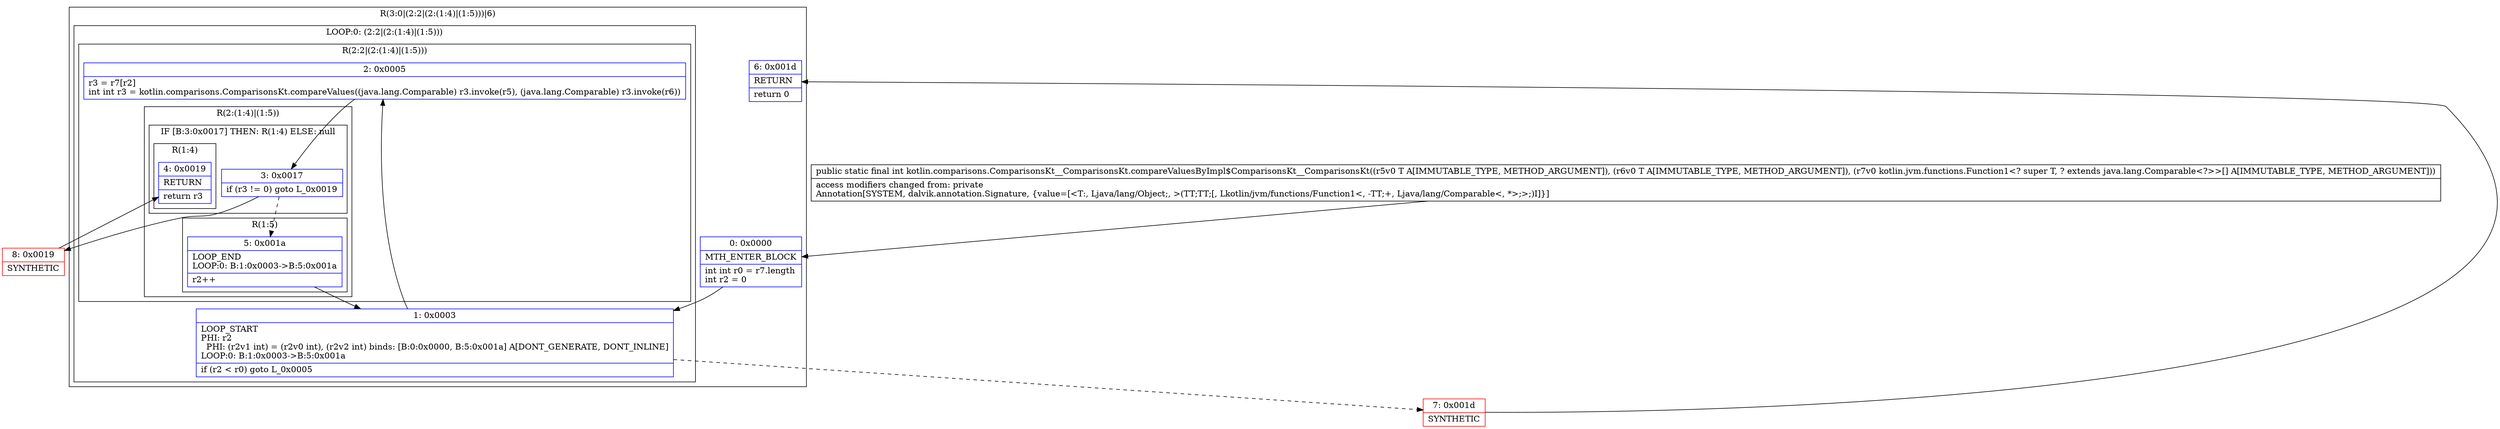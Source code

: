 digraph "CFG forkotlin.comparisons.ComparisonsKt__ComparisonsKt.compareValuesByImpl$ComparisonsKt__ComparisonsKt(Ljava\/lang\/Object;Ljava\/lang\/Object;[Lkotlin\/jvm\/functions\/Function1;)I" {
subgraph cluster_Region_721528187 {
label = "R(3:0|(2:2|(2:(1:4)|(1:5)))|6)";
node [shape=record,color=blue];
Node_0 [shape=record,label="{0\:\ 0x0000|MTH_ENTER_BLOCK\l|int int r0 = r7.length\lint r2 = 0\l}"];
subgraph cluster_LoopRegion_355600552 {
label = "LOOP:0: (2:2|(2:(1:4)|(1:5)))";
node [shape=record,color=blue];
Node_1 [shape=record,label="{1\:\ 0x0003|LOOP_START\lPHI: r2 \l  PHI: (r2v1 int) = (r2v0 int), (r2v2 int) binds: [B:0:0x0000, B:5:0x001a] A[DONT_GENERATE, DONT_INLINE]\lLOOP:0: B:1:0x0003\-\>B:5:0x001a\l|if (r2 \< r0) goto L_0x0005\l}"];
subgraph cluster_Region_1958528014 {
label = "R(2:2|(2:(1:4)|(1:5)))";
node [shape=record,color=blue];
Node_2 [shape=record,label="{2\:\ 0x0005|r3 = r7[r2]\lint int r3 = kotlin.comparisons.ComparisonsKt.compareValues((java.lang.Comparable) r3.invoke(r5), (java.lang.Comparable) r3.invoke(r6))\l}"];
subgraph cluster_Region_811994695 {
label = "R(2:(1:4)|(1:5))";
node [shape=record,color=blue];
subgraph cluster_IfRegion_899554435 {
label = "IF [B:3:0x0017] THEN: R(1:4) ELSE: null";
node [shape=record,color=blue];
Node_3 [shape=record,label="{3\:\ 0x0017|if (r3 != 0) goto L_0x0019\l}"];
subgraph cluster_Region_328355126 {
label = "R(1:4)";
node [shape=record,color=blue];
Node_4 [shape=record,label="{4\:\ 0x0019|RETURN\l|return r3\l}"];
}
}
subgraph cluster_Region_416134335 {
label = "R(1:5)";
node [shape=record,color=blue];
Node_5 [shape=record,label="{5\:\ 0x001a|LOOP_END\lLOOP:0: B:1:0x0003\-\>B:5:0x001a\l|r2++\l}"];
}
}
}
}
Node_6 [shape=record,label="{6\:\ 0x001d|RETURN\l|return 0\l}"];
}
Node_7 [shape=record,color=red,label="{7\:\ 0x001d|SYNTHETIC\l}"];
Node_8 [shape=record,color=red,label="{8\:\ 0x0019|SYNTHETIC\l}"];
MethodNode[shape=record,label="{public static final int kotlin.comparisons.ComparisonsKt__ComparisonsKt.compareValuesByImpl$ComparisonsKt__ComparisonsKt((r5v0 T A[IMMUTABLE_TYPE, METHOD_ARGUMENT]), (r6v0 T A[IMMUTABLE_TYPE, METHOD_ARGUMENT]), (r7v0 kotlin.jvm.functions.Function1\<? super T, ? extends java.lang.Comparable\<?\>\>[] A[IMMUTABLE_TYPE, METHOD_ARGUMENT]))  | access modifiers changed from: private\lAnnotation[SYSTEM, dalvik.annotation.Signature, \{value=[\<T:, Ljava\/lang\/Object;, \>(TT;TT;[, Lkotlin\/jvm\/functions\/Function1\<, \-TT;+, Ljava\/lang\/Comparable\<, *\>;\>;)I]\}]\l}"];
MethodNode -> Node_0;
Node_0 -> Node_1;
Node_1 -> Node_2;
Node_1 -> Node_7[style=dashed];
Node_2 -> Node_3;
Node_3 -> Node_5[style=dashed];
Node_3 -> Node_8;
Node_5 -> Node_1;
Node_7 -> Node_6;
Node_8 -> Node_4;
}

